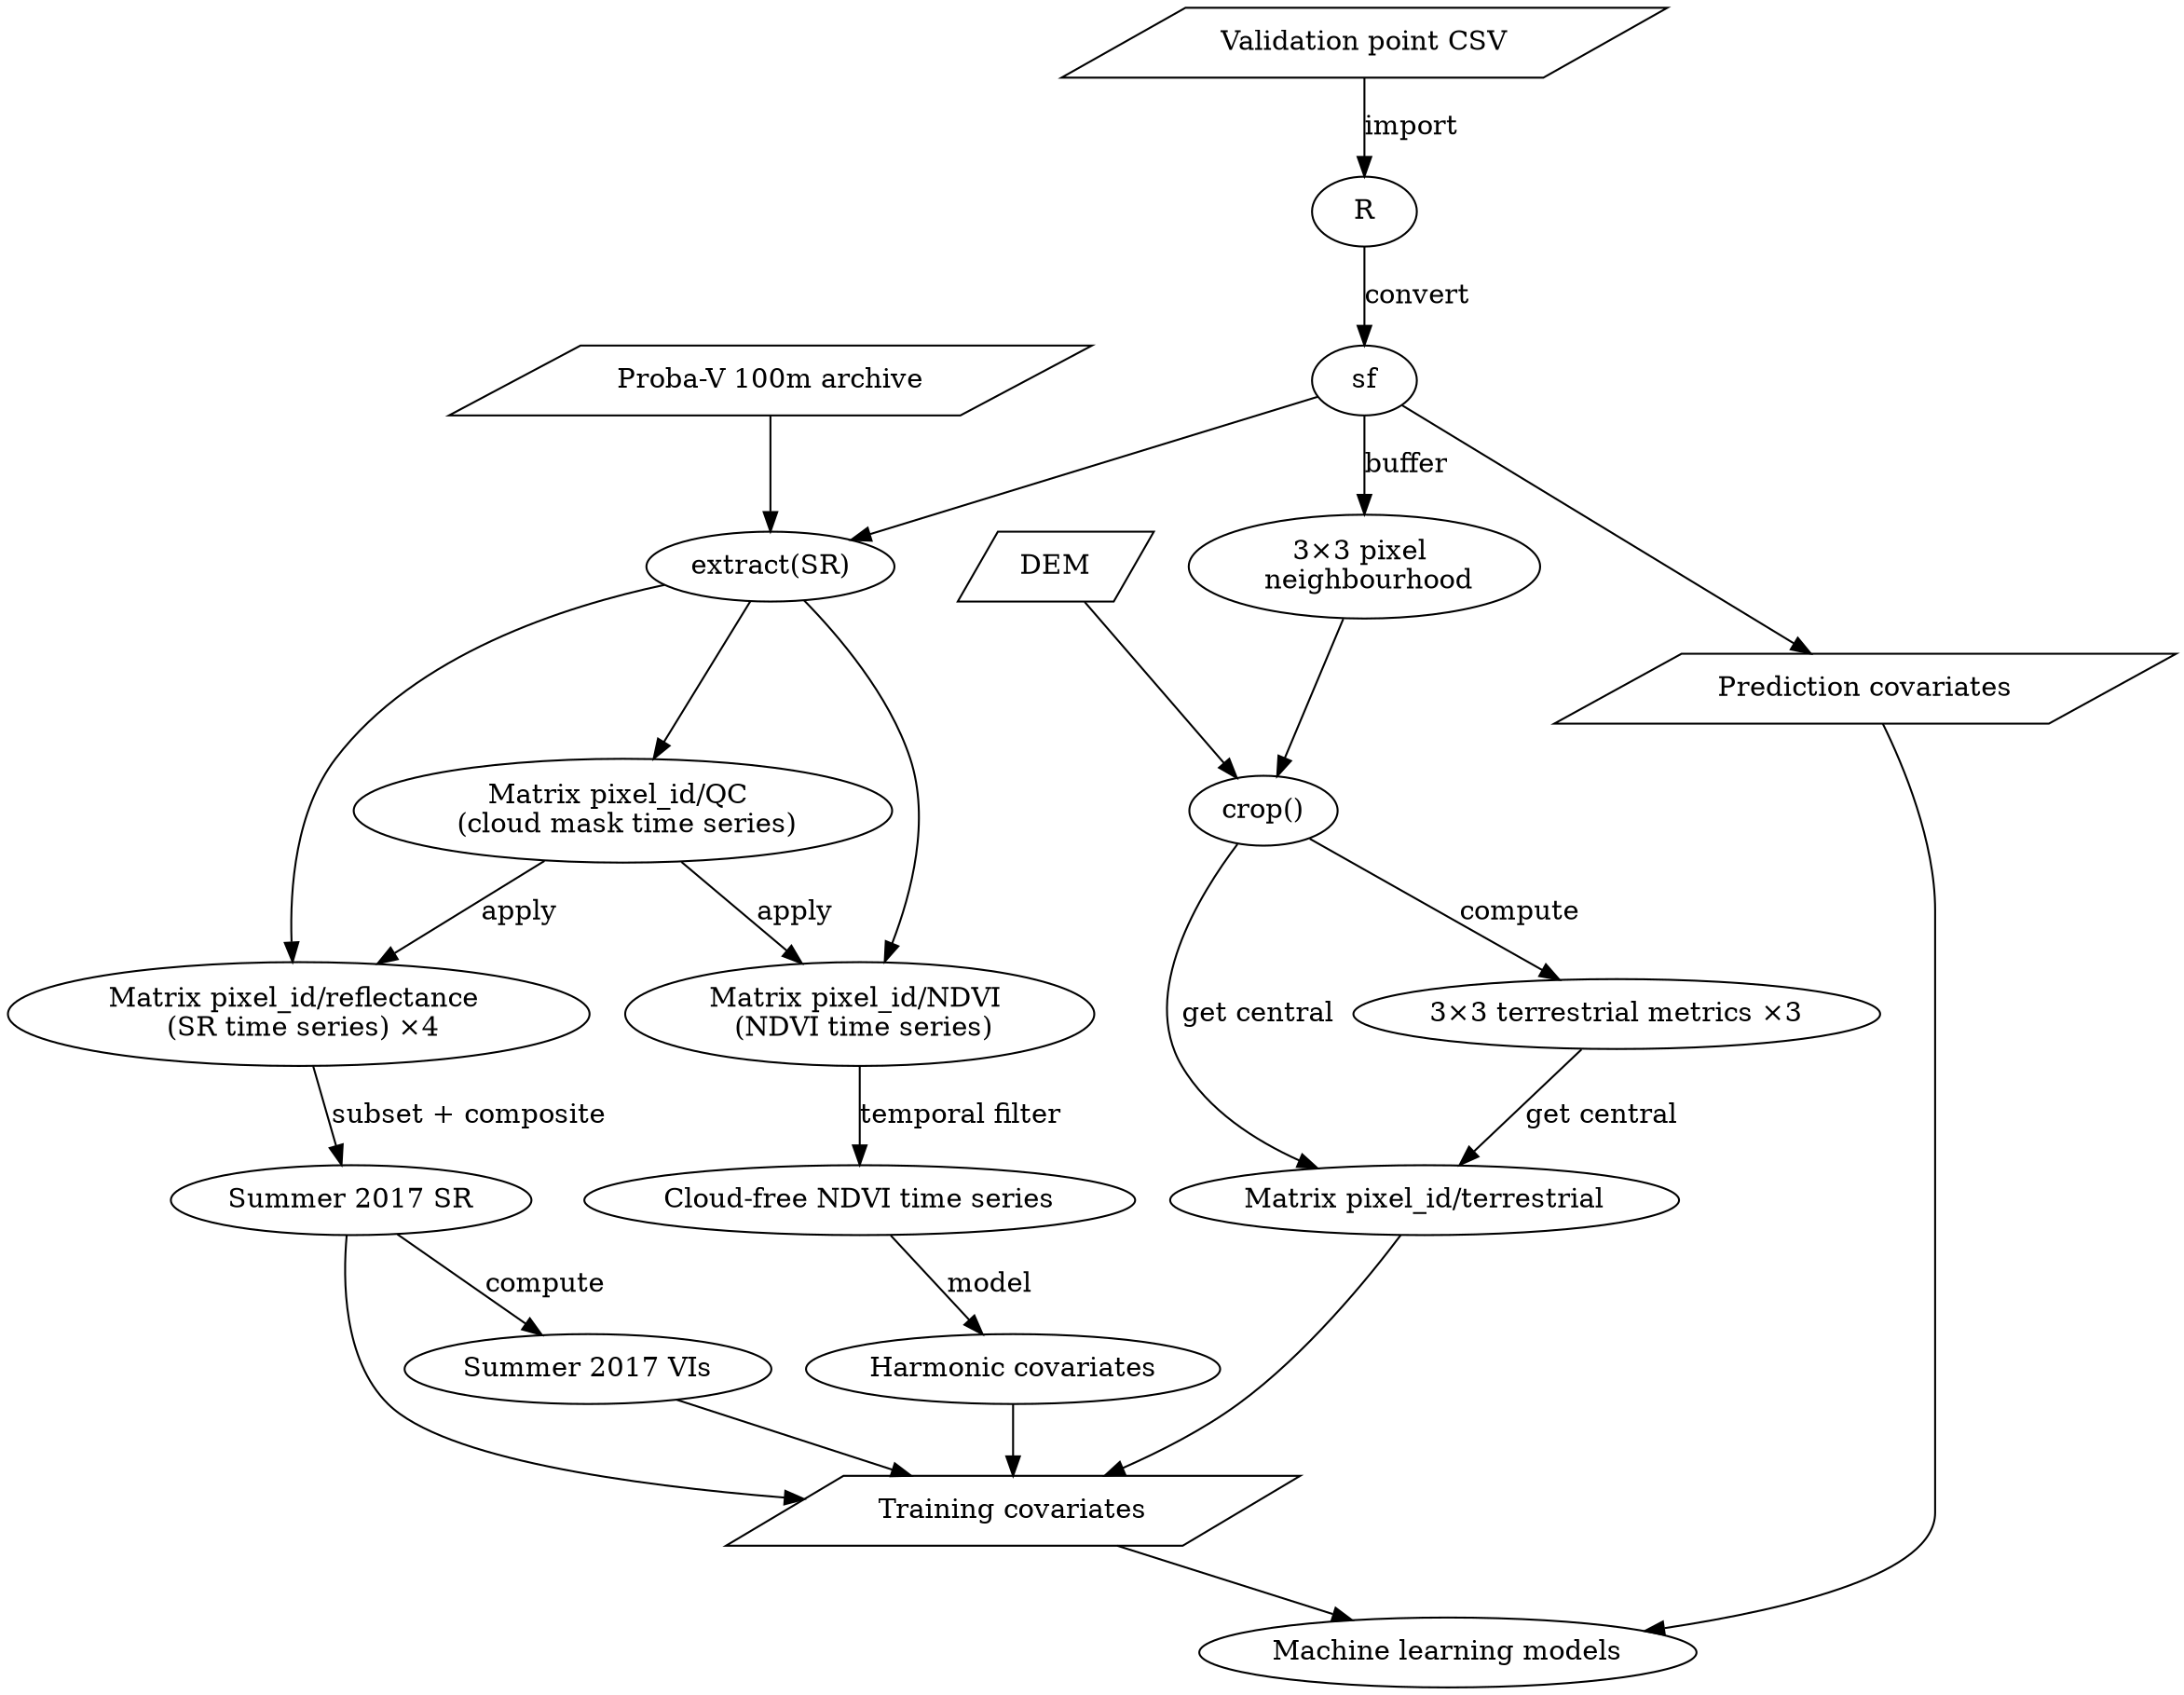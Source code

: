 digraph "Paper 1 flowchart" {
    node[shape="parallelogram"]
        "Validation point CSV"
        "Proba-V 100m archive"
        "DEM"
        "Training covariates"
        "Prediction covariates"
    node[shape=""]

    "Validation point CSV" -> R [label="import"]
    R -> sf [label="convert"]
    {"Proba-V 100m archive" sf} -> "extract(SR)"
    "extract(SR)" -> "Matrix pixel_id/NDVI \n (NDVI time series)"
    "extract(SR)" -> "Matrix pixel_id/reflectance \n (SR time series) ×4" 
    "extract(SR)" -> "Matrix pixel_id/QC \n (cloud mask time series)"
    "Matrix pixel_id/QC \n (cloud mask time series)" -> "Matrix pixel_id/reflectance \n (SR time series) ×4" [label="apply"]
    "Matrix pixel_id/QC \n (cloud mask time series)" -> "Matrix pixel_id/NDVI \n (NDVI time series)" [label="apply"]
    "Matrix pixel_id/reflectance \n (SR time series) ×4" -> "Summer 2017 SR" [label="subset + composite"]
    "Summer 2017 SR" -> "Summer 2017 VIs" [label="compute"]
    "Matrix pixel_id/NDVI \n (NDVI time series)" -> "Cloud-free NDVI time series" [label="temporal filter"]
    "Cloud-free NDVI time series" -> "Harmonic covariates" [label="model"]
    
    sf -> "3×3 pixel \n neighbourhood" [label="buffer"]
    {"3×3 pixel \n neighbourhood" DEM} -> "crop()"
    "crop()" -> "3×3 terrestrial metrics ×3" [label="compute"]
    {"crop()" "3×3 terrestrial metrics ×3"} -> "Matrix pixel_id/terrestrial" [label="get central"]
    
    {"Harmonic covariates" "Summer 2017 VIs" "Summer 2017 SR" "Matrix pixel_id/terrestrial"} -> "Training covariates"
    sf -> "Prediction covariates"
    {"Training covariates" "Prediction covariates"} -> "Machine learning models"
}
